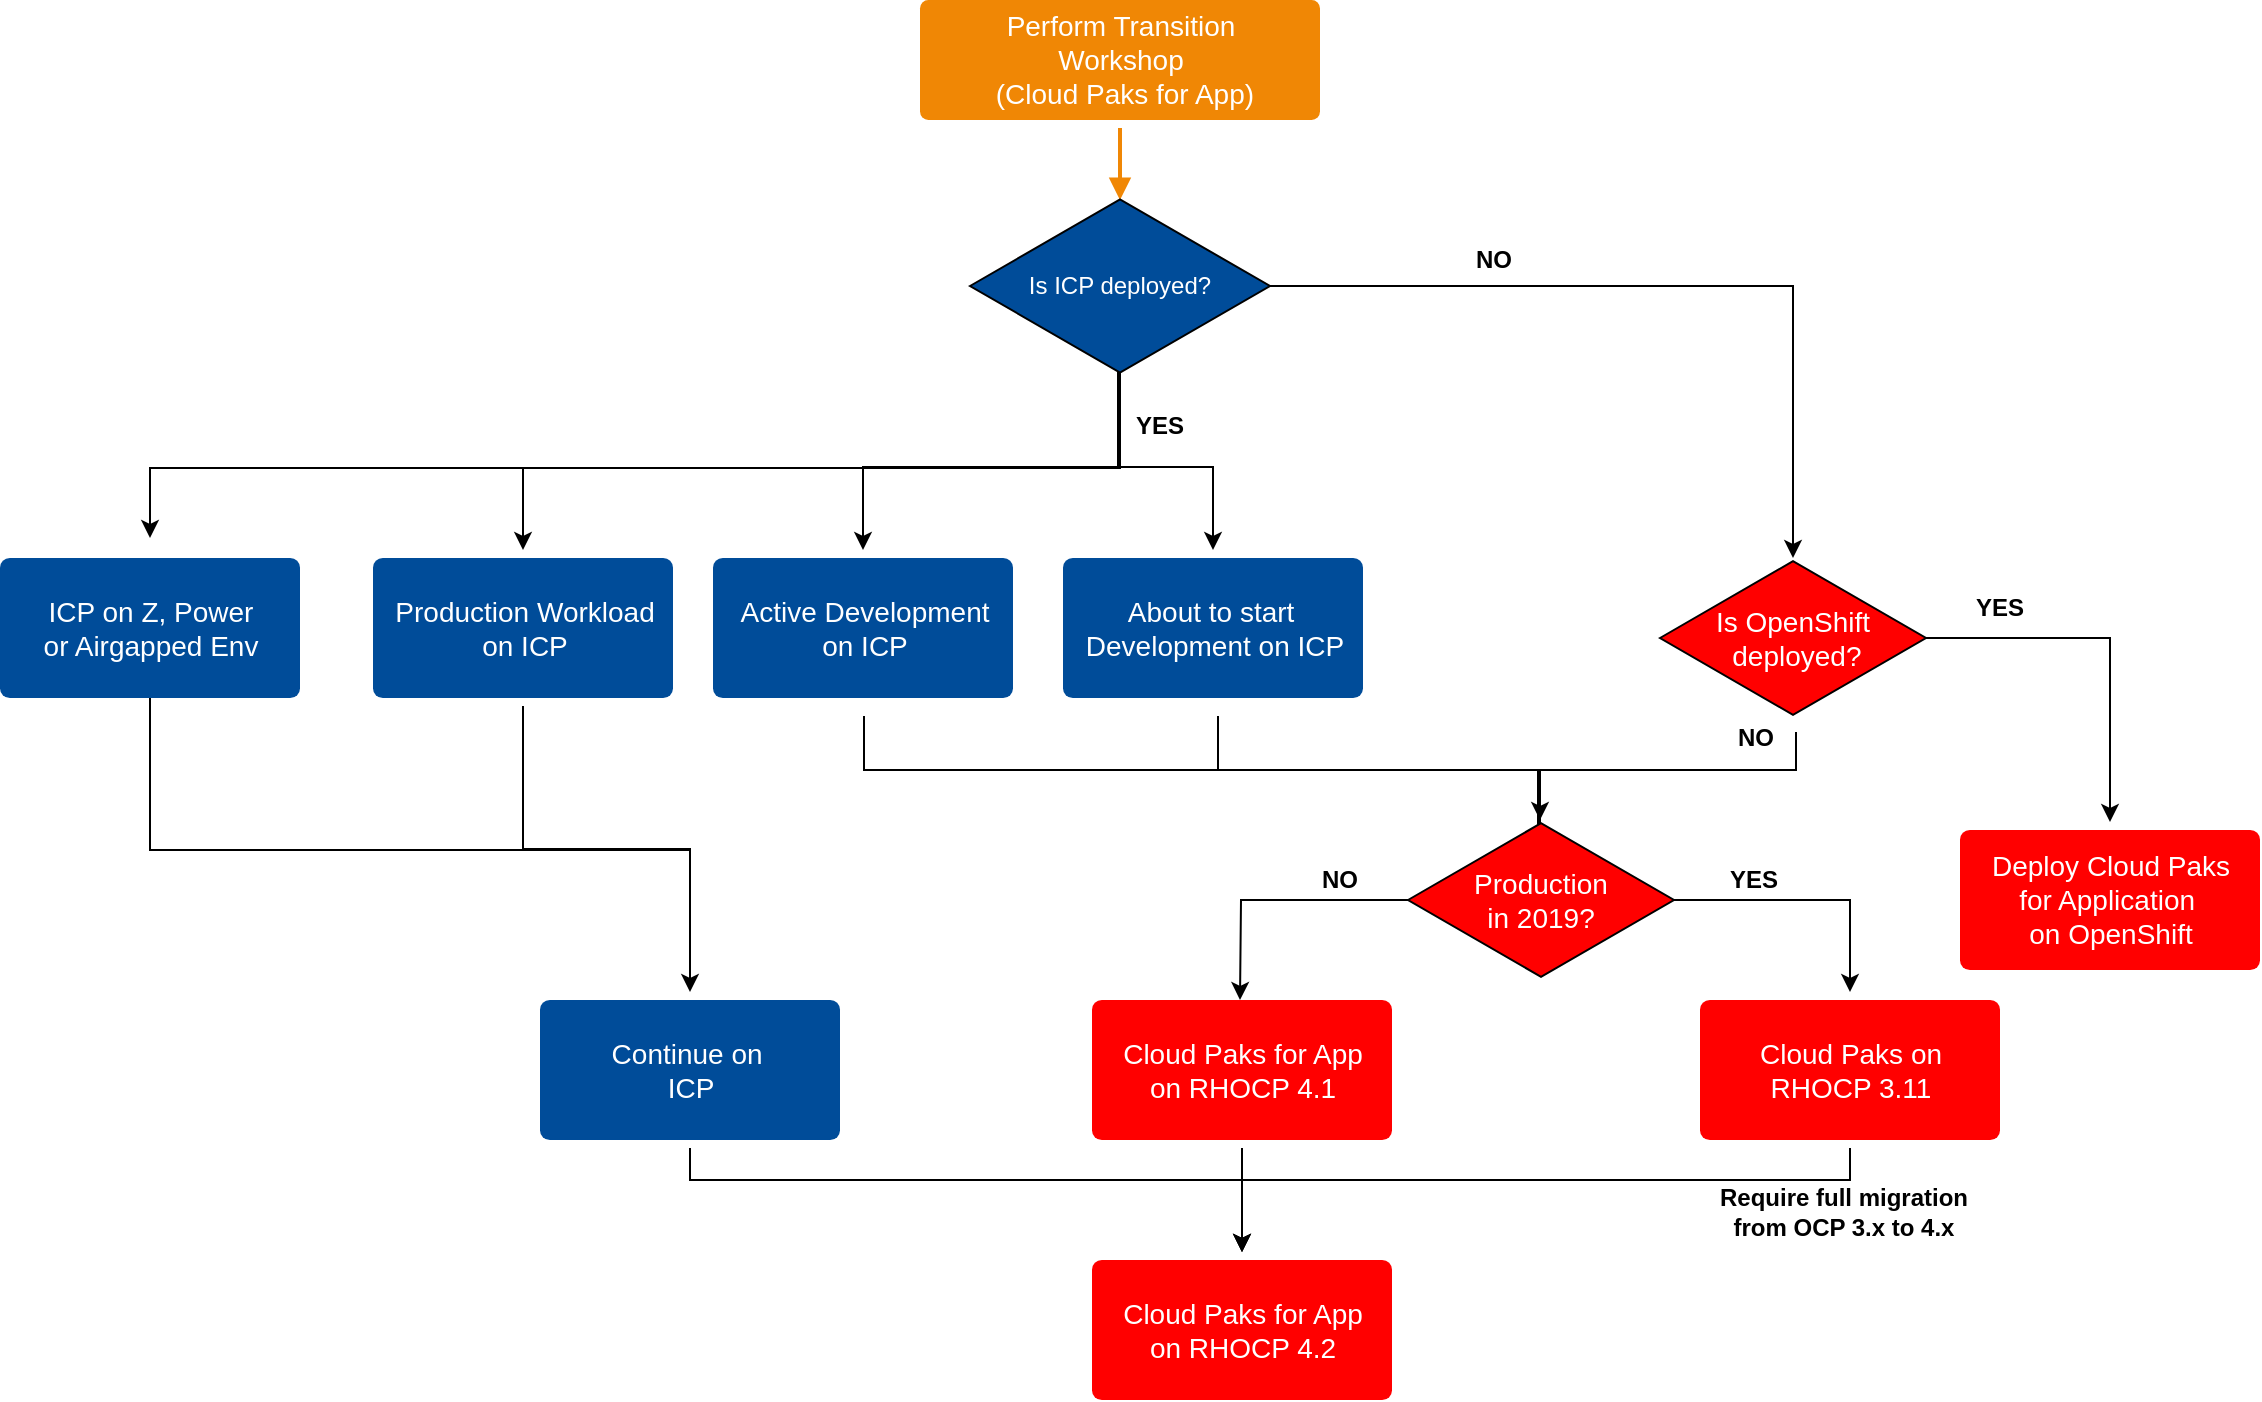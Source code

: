 <?xml version="1.0" encoding="UTF-8"?>
<mxfile version="11.1.4" compressed="false">
  <diagram id="dce2adf3-769a-8d09-6b73-2ba758ee681a" name="Page-1">
    <mxGraphModel dx="1186" dy="671" grid="1" gridSize="10" guides="1" tooltips="1" connect="1" arrows="1" fold="1" page="0" pageScale="1" pageWidth="827" pageHeight="1169" background="#ffffff" math="0" shadow="0">
      <root>
        <mxCell id="0"/>
        <mxCell id="1" parent="0"/>
        <mxCell id="4bea26cb794fe34c-1" value="Perform Transition&lt;br&gt;Workshop&lt;br&gt;&amp;nbsp;(Cloud Paks for App)" style="rounded=1;fillColor=#f08705;strokeColor=none;shadow=0;gradientColor=none;fontStyle=0;html=1;strokeWidth=2;fontSize=14;fontColor=#FFFFFF;arcSize=7;perimeterSpacing=4;" parent="1" vertex="1">
          <mxGeometry x="650" y="10" width="200" height="60" as="geometry"/>
        </mxCell>
        <mxCell id="4bea26cb794fe34c-29" value="" style="edgeStyle=elbowEdgeStyle;elbow=vertical;strokeWidth=2;endArrow=block;endFill=1;fontStyle=0;html=1;shadow=0;strokeColor=#F08705;fontSize=14;" parent="1" source="4bea26cb794fe34c-1" edge="1">
          <mxGeometry y="-30" width="100" height="100" as="geometry">
            <mxPoint y="70" as="sourcePoint"/>
            <mxPoint x="750" y="110" as="targetPoint"/>
          </mxGeometry>
        </mxCell>
        <mxCell id="TrHiQEPKYiInoU6uG2qP-14" style="edgeStyle=orthogonalEdgeStyle;rounded=0;orthogonalLoop=1;jettySize=auto;html=1;" edge="1" parent="1" source="TrHiQEPKYiInoU6uG2qP-3" target="TrHiQEPKYiInoU6uG2qP-7">
          <mxGeometry relative="1" as="geometry"/>
        </mxCell>
        <mxCell id="TrHiQEPKYiInoU6uG2qP-15" style="edgeStyle=orthogonalEdgeStyle;rounded=0;orthogonalLoop=1;jettySize=auto;html=1;entryX=0.5;entryY=0;entryDx=0;entryDy=0;" edge="1" parent="1" target="TrHiQEPKYiInoU6uG2qP-6">
          <mxGeometry relative="1" as="geometry">
            <mxPoint x="750" y="182" as="sourcePoint"/>
            <mxPoint x="452" y="303" as="targetPoint"/>
            <Array as="points">
              <mxPoint x="750" y="244"/>
              <mxPoint x="452" y="244"/>
            </Array>
          </mxGeometry>
        </mxCell>
        <mxCell id="TrHiQEPKYiInoU6uG2qP-16" style="edgeStyle=orthogonalEdgeStyle;rounded=0;orthogonalLoop=1;jettySize=auto;html=1;" edge="1" parent="1" source="TrHiQEPKYiInoU6uG2qP-3" target="TrHiQEPKYiInoU6uG2qP-8">
          <mxGeometry relative="1" as="geometry"/>
        </mxCell>
        <mxCell id="TrHiQEPKYiInoU6uG2qP-23" style="edgeStyle=orthogonalEdgeStyle;rounded=0;orthogonalLoop=1;jettySize=auto;html=1;" edge="1" parent="1" source="TrHiQEPKYiInoU6uG2qP-3" target="TrHiQEPKYiInoU6uG2qP-22">
          <mxGeometry relative="1" as="geometry"/>
        </mxCell>
        <mxCell id="TrHiQEPKYiInoU6uG2qP-58" style="edgeStyle=orthogonalEdgeStyle;rounded=0;orthogonalLoop=1;jettySize=auto;html=1;entryX=0.5;entryY=0;entryDx=0;entryDy=0;endArrow=classic;endFill=1;exitX=0.493;exitY=0.967;exitDx=0;exitDy=0;exitPerimeter=0;" edge="1" parent="1">
          <mxGeometry relative="1" as="geometry">
            <mxPoint x="749" y="189" as="sourcePoint"/>
            <mxPoint x="265" y="279" as="targetPoint"/>
            <Array as="points">
              <mxPoint x="749" y="244"/>
              <mxPoint x="265" y="244"/>
            </Array>
          </mxGeometry>
        </mxCell>
        <mxCell id="TrHiQEPKYiInoU6uG2qP-3" value="&lt;font color=&quot;#ffffff&quot;&gt;Is ICP deployed?&lt;/font&gt;" style="html=1;whiteSpace=wrap;aspect=fixed;shape=isoRectangle;fillColor=#004C99;" vertex="1" parent="1">
          <mxGeometry x="675" y="108" width="150" height="90" as="geometry"/>
        </mxCell>
        <mxCell id="TrHiQEPKYiInoU6uG2qP-44" style="edgeStyle=orthogonalEdgeStyle;rounded=0;orthogonalLoop=1;jettySize=auto;html=1;" edge="1" parent="1" source="TrHiQEPKYiInoU6uG2qP-6" target="TrHiQEPKYiInoU6uG2qP-42">
          <mxGeometry relative="1" as="geometry"/>
        </mxCell>
        <mxCell id="TrHiQEPKYiInoU6uG2qP-6" value="Production Workload&lt;br&gt;on ICP" style="rounded=1;fillColor=#004C99;strokeColor=none;shadow=0;gradientColor=none;fontStyle=0;html=1;strokeWidth=2;fontSize=14;fontColor=#FFFFFF;arcSize=7;perimeterSpacing=4;" vertex="1" parent="1">
          <mxGeometry x="376.5" y="289" width="150" height="70" as="geometry"/>
        </mxCell>
        <mxCell id="TrHiQEPKYiInoU6uG2qP-45" style="edgeStyle=orthogonalEdgeStyle;rounded=0;orthogonalLoop=1;jettySize=auto;html=1;endArrow=none;endFill=0;" edge="1" parent="1">
          <mxGeometry relative="1" as="geometry">
            <mxPoint x="622" y="368" as="sourcePoint"/>
            <mxPoint x="960" y="425" as="targetPoint"/>
            <Array as="points">
              <mxPoint x="622" y="395"/>
              <mxPoint x="960" y="395"/>
            </Array>
          </mxGeometry>
        </mxCell>
        <mxCell id="TrHiQEPKYiInoU6uG2qP-7" value="Active Development&lt;br&gt;on ICP" style="rounded=1;fillColor=#004C99;strokeColor=none;shadow=0;gradientColor=none;fontStyle=0;html=1;strokeWidth=2;fontSize=14;fontColor=#FFFFFF;arcSize=7;perimeterSpacing=4;" vertex="1" parent="1">
          <mxGeometry x="546.5" y="289" width="150" height="70" as="geometry"/>
        </mxCell>
        <mxCell id="TrHiQEPKYiInoU6uG2qP-30" style="edgeStyle=orthogonalEdgeStyle;rounded=0;orthogonalLoop=1;jettySize=auto;html=1;entryX=0.511;entryY=0;entryDx=0;entryDy=0;entryPerimeter=0;" edge="1" parent="1">
          <mxGeometry relative="1" as="geometry">
            <mxPoint x="799" y="368" as="sourcePoint"/>
            <mxPoint x="960" y="420" as="targetPoint"/>
            <Array as="points">
              <mxPoint x="799" y="395"/>
              <mxPoint x="960" y="395"/>
            </Array>
          </mxGeometry>
        </mxCell>
        <mxCell id="TrHiQEPKYiInoU6uG2qP-8" value="About to start&amp;nbsp;&lt;br&gt;Development on ICP" style="rounded=1;fillColor=#004C99;strokeColor=none;shadow=0;gradientColor=none;fontStyle=0;html=1;strokeWidth=2;fontSize=14;fontColor=#FFFFFF;arcSize=7;perimeterSpacing=4;" vertex="1" parent="1">
          <mxGeometry x="721.5" y="289" width="150" height="70" as="geometry"/>
        </mxCell>
        <mxCell id="TrHiQEPKYiInoU6uG2qP-20" value="&lt;b&gt;YES&lt;/b&gt;" style="text;html=1;strokeColor=none;fillColor=none;align=center;verticalAlign=middle;whiteSpace=wrap;rounded=0;" vertex="1" parent="1">
          <mxGeometry x="750" y="213" width="40" height="20" as="geometry"/>
        </mxCell>
        <mxCell id="TrHiQEPKYiInoU6uG2qP-29" style="edgeStyle=orthogonalEdgeStyle;rounded=0;orthogonalLoop=1;jettySize=auto;html=1;entryX=0.511;entryY=0.038;entryDx=0;entryDy=0;entryPerimeter=0;endArrow=none;endFill=0;" edge="1" parent="1">
          <mxGeometry relative="1" as="geometry">
            <mxPoint x="1088" y="376" as="sourcePoint"/>
            <mxPoint x="959" y="430" as="targetPoint"/>
            <Array as="points">
              <mxPoint x="1088" y="395"/>
              <mxPoint x="959" y="395"/>
            </Array>
          </mxGeometry>
        </mxCell>
        <mxCell id="TrHiQEPKYiInoU6uG2qP-32" style="edgeStyle=orthogonalEdgeStyle;rounded=0;orthogonalLoop=1;jettySize=auto;html=1;entryX=0.5;entryY=0;entryDx=0;entryDy=0;" edge="1" parent="1" source="TrHiQEPKYiInoU6uG2qP-22" target="TrHiQEPKYiInoU6uG2qP-31">
          <mxGeometry relative="1" as="geometry"/>
        </mxCell>
        <mxCell id="TrHiQEPKYiInoU6uG2qP-22" value="&lt;font color=&quot;#ffffff&quot; style=&quot;font-size: 14px&quot;&gt;Is OpenShift&lt;br&gt;&amp;nbsp;deployed?&lt;/font&gt;" style="html=1;whiteSpace=wrap;aspect=fixed;shape=isoRectangle;fillColor=#FF0000;" vertex="1" parent="1">
          <mxGeometry x="1020" y="289" width="133" height="80" as="geometry"/>
        </mxCell>
        <mxCell id="TrHiQEPKYiInoU6uG2qP-24" value="&lt;b&gt;NO&lt;/b&gt;" style="text;html=1;strokeColor=none;fillColor=none;align=center;verticalAlign=middle;whiteSpace=wrap;rounded=0;" vertex="1" parent="1">
          <mxGeometry x="1048" y="369" width="40" height="20" as="geometry"/>
        </mxCell>
        <mxCell id="TrHiQEPKYiInoU6uG2qP-36" style="edgeStyle=orthogonalEdgeStyle;rounded=0;orthogonalLoop=1;jettySize=auto;html=1;" edge="1" parent="1" source="TrHiQEPKYiInoU6uG2qP-25" target="TrHiQEPKYiInoU6uG2qP-34">
          <mxGeometry relative="1" as="geometry"/>
        </mxCell>
        <mxCell id="TrHiQEPKYiInoU6uG2qP-40" style="edgeStyle=orthogonalEdgeStyle;rounded=0;orthogonalLoop=1;jettySize=auto;html=1;" edge="1" parent="1" source="TrHiQEPKYiInoU6uG2qP-25">
          <mxGeometry relative="1" as="geometry">
            <mxPoint x="810" y="510" as="targetPoint"/>
          </mxGeometry>
        </mxCell>
        <mxCell id="TrHiQEPKYiInoU6uG2qP-25" value="&lt;font color=&quot;#ffffff&quot;&gt;&lt;span style=&quot;font-size: 14px&quot;&gt;Production&lt;br&gt;in 2019?&lt;br&gt;&lt;/span&gt;&lt;/font&gt;" style="html=1;whiteSpace=wrap;aspect=fixed;shape=isoRectangle;fillColor=#FF0000;" vertex="1" parent="1">
          <mxGeometry x="894" y="420" width="133" height="80" as="geometry"/>
        </mxCell>
        <mxCell id="TrHiQEPKYiInoU6uG2qP-31" value="Deploy Cloud Paks &lt;br&gt;for Application&amp;nbsp;&lt;br&gt;on OpenShift" style="rounded=1;fillColor=#FF0000;strokeColor=none;shadow=0;gradientColor=none;fontStyle=0;html=1;strokeWidth=2;fontSize=14;fontColor=#FFFFFF;arcSize=7;perimeterSpacing=4;" vertex="1" parent="1">
          <mxGeometry x="1170" y="425" width="150" height="70" as="geometry"/>
        </mxCell>
        <mxCell id="TrHiQEPKYiInoU6uG2qP-33" value="&lt;b&gt;YES&lt;/b&gt;" style="text;html=1;strokeColor=none;fillColor=none;align=center;verticalAlign=middle;whiteSpace=wrap;rounded=0;" vertex="1" parent="1">
          <mxGeometry x="1170" y="304" width="40" height="20" as="geometry"/>
        </mxCell>
        <mxCell id="TrHiQEPKYiInoU6uG2qP-51" style="edgeStyle=orthogonalEdgeStyle;rounded=0;orthogonalLoop=1;jettySize=auto;html=1;entryX=0.5;entryY=0;entryDx=0;entryDy=0;" edge="1" parent="1" source="TrHiQEPKYiInoU6uG2qP-34" target="TrHiQEPKYiInoU6uG2qP-46">
          <mxGeometry relative="1" as="geometry">
            <Array as="points">
              <mxPoint x="1115" y="600"/>
              <mxPoint x="811" y="600"/>
            </Array>
          </mxGeometry>
        </mxCell>
        <mxCell id="TrHiQEPKYiInoU6uG2qP-34" value="Cloud Paks on&lt;br&gt;RHOCP 3.11" style="rounded=1;fillColor=#FF0000;strokeColor=none;shadow=0;gradientColor=none;fontStyle=0;html=1;strokeWidth=2;fontSize=14;fontColor=#FFFFFF;arcSize=7;perimeterSpacing=4;" vertex="1" parent="1">
          <mxGeometry x="1040" y="510" width="150" height="70" as="geometry"/>
        </mxCell>
        <mxCell id="TrHiQEPKYiInoU6uG2qP-50" style="edgeStyle=orthogonalEdgeStyle;rounded=0;orthogonalLoop=1;jettySize=auto;html=1;entryX=0.5;entryY=0;entryDx=0;entryDy=0;" edge="1" parent="1" source="TrHiQEPKYiInoU6uG2qP-35" target="TrHiQEPKYiInoU6uG2qP-46">
          <mxGeometry relative="1" as="geometry"/>
        </mxCell>
        <UserObject label="Cloud Paks for App &lt;br&gt;on&amp;nbsp;RHOCP 4.1" link="www.google.com" id="TrHiQEPKYiInoU6uG2qP-35">
          <mxCell style="rounded=1;fillColor=#FF0000;strokeColor=none;shadow=0;gradientColor=none;fontStyle=0;html=1;strokeWidth=2;fontSize=14;fontColor=#FFFFFF;arcSize=7;perimeterSpacing=4;" vertex="1" parent="1">
            <mxGeometry x="736" y="510" width="150" height="70" as="geometry"/>
          </mxCell>
        </UserObject>
        <mxCell id="TrHiQEPKYiInoU6uG2qP-37" value="&lt;b&gt;YES&lt;/b&gt;" style="text;html=1;strokeColor=none;fillColor=none;align=center;verticalAlign=middle;whiteSpace=wrap;rounded=0;" vertex="1" parent="1">
          <mxGeometry x="1046.5" y="439.5" width="40" height="20" as="geometry"/>
        </mxCell>
        <mxCell id="TrHiQEPKYiInoU6uG2qP-41" value="&lt;b&gt;NO&lt;/b&gt;" style="text;html=1;strokeColor=none;fillColor=none;align=center;verticalAlign=middle;whiteSpace=wrap;rounded=0;" vertex="1" parent="1">
          <mxGeometry x="840" y="440" width="40" height="20" as="geometry"/>
        </mxCell>
        <mxCell id="TrHiQEPKYiInoU6uG2qP-52" style="edgeStyle=orthogonalEdgeStyle;rounded=0;orthogonalLoop=1;jettySize=auto;html=1;entryX=0.5;entryY=0;entryDx=0;entryDy=0;" edge="1" parent="1" source="TrHiQEPKYiInoU6uG2qP-42" target="TrHiQEPKYiInoU6uG2qP-46">
          <mxGeometry relative="1" as="geometry">
            <Array as="points">
              <mxPoint x="535" y="600"/>
              <mxPoint x="811" y="600"/>
            </Array>
          </mxGeometry>
        </mxCell>
        <mxCell id="TrHiQEPKYiInoU6uG2qP-42" value="Continue on&amp;nbsp;&lt;br&gt;ICP" style="rounded=1;fillColor=#004C99;strokeColor=none;shadow=0;gradientColor=none;fontStyle=0;html=1;strokeWidth=2;fontSize=14;fontColor=#FFFFFF;arcSize=7;perimeterSpacing=4;" vertex="1" parent="1">
          <mxGeometry x="460" y="510" width="150" height="70" as="geometry"/>
        </mxCell>
        <mxCell id="TrHiQEPKYiInoU6uG2qP-46" value="Cloud Paks for App&lt;br&gt;on&amp;nbsp;RHOCP 4.2" style="rounded=1;fillColor=#FF0000;strokeColor=none;shadow=0;gradientColor=none;fontStyle=0;html=1;strokeWidth=2;fontSize=14;fontColor=#FFFFFF;arcSize=7;perimeterSpacing=4;" vertex="1" parent="1">
          <mxGeometry x="736" y="640" width="150" height="70" as="geometry"/>
        </mxCell>
        <mxCell id="TrHiQEPKYiInoU6uG2qP-57" style="edgeStyle=orthogonalEdgeStyle;rounded=0;orthogonalLoop=1;jettySize=auto;html=1;entryX=0.5;entryY=0;entryDx=0;entryDy=0;endArrow=none;endFill=0;" edge="1" parent="1">
          <mxGeometry relative="1" as="geometry">
            <mxPoint x="265" y="358" as="sourcePoint"/>
            <mxPoint x="535" y="501" as="targetPoint"/>
            <Array as="points">
              <mxPoint x="265" y="435"/>
              <mxPoint x="535" y="435"/>
            </Array>
          </mxGeometry>
        </mxCell>
        <mxCell id="TrHiQEPKYiInoU6uG2qP-54" value="ICP on Z, Power&lt;br&gt;or Airgapped Env" style="rounded=1;fillColor=#004C99;strokeColor=none;shadow=0;gradientColor=none;fontStyle=0;html=1;strokeWidth=2;fontSize=14;fontColor=#FFFFFF;arcSize=7;perimeterSpacing=4;" vertex="1" parent="1">
          <mxGeometry x="190" y="289" width="150" height="70" as="geometry"/>
        </mxCell>
        <mxCell id="TrHiQEPKYiInoU6uG2qP-56" value="&lt;b&gt;Require full migration from OCP 3.x to 4.x&lt;/b&gt;" style="text;html=1;strokeColor=none;fillColor=none;align=center;verticalAlign=middle;whiteSpace=wrap;rounded=0;" vertex="1" parent="1">
          <mxGeometry x="1037" y="606" width="150" height="20" as="geometry"/>
        </mxCell>
        <mxCell id="TrHiQEPKYiInoU6uG2qP-59" value="&lt;b&gt;NO&lt;/b&gt;" style="text;html=1;strokeColor=none;fillColor=none;align=center;verticalAlign=middle;whiteSpace=wrap;rounded=0;" vertex="1" parent="1">
          <mxGeometry x="916.5" y="130" width="40" height="20" as="geometry"/>
        </mxCell>
      </root>
    </mxGraphModel>
  </diagram>
</mxfile>
